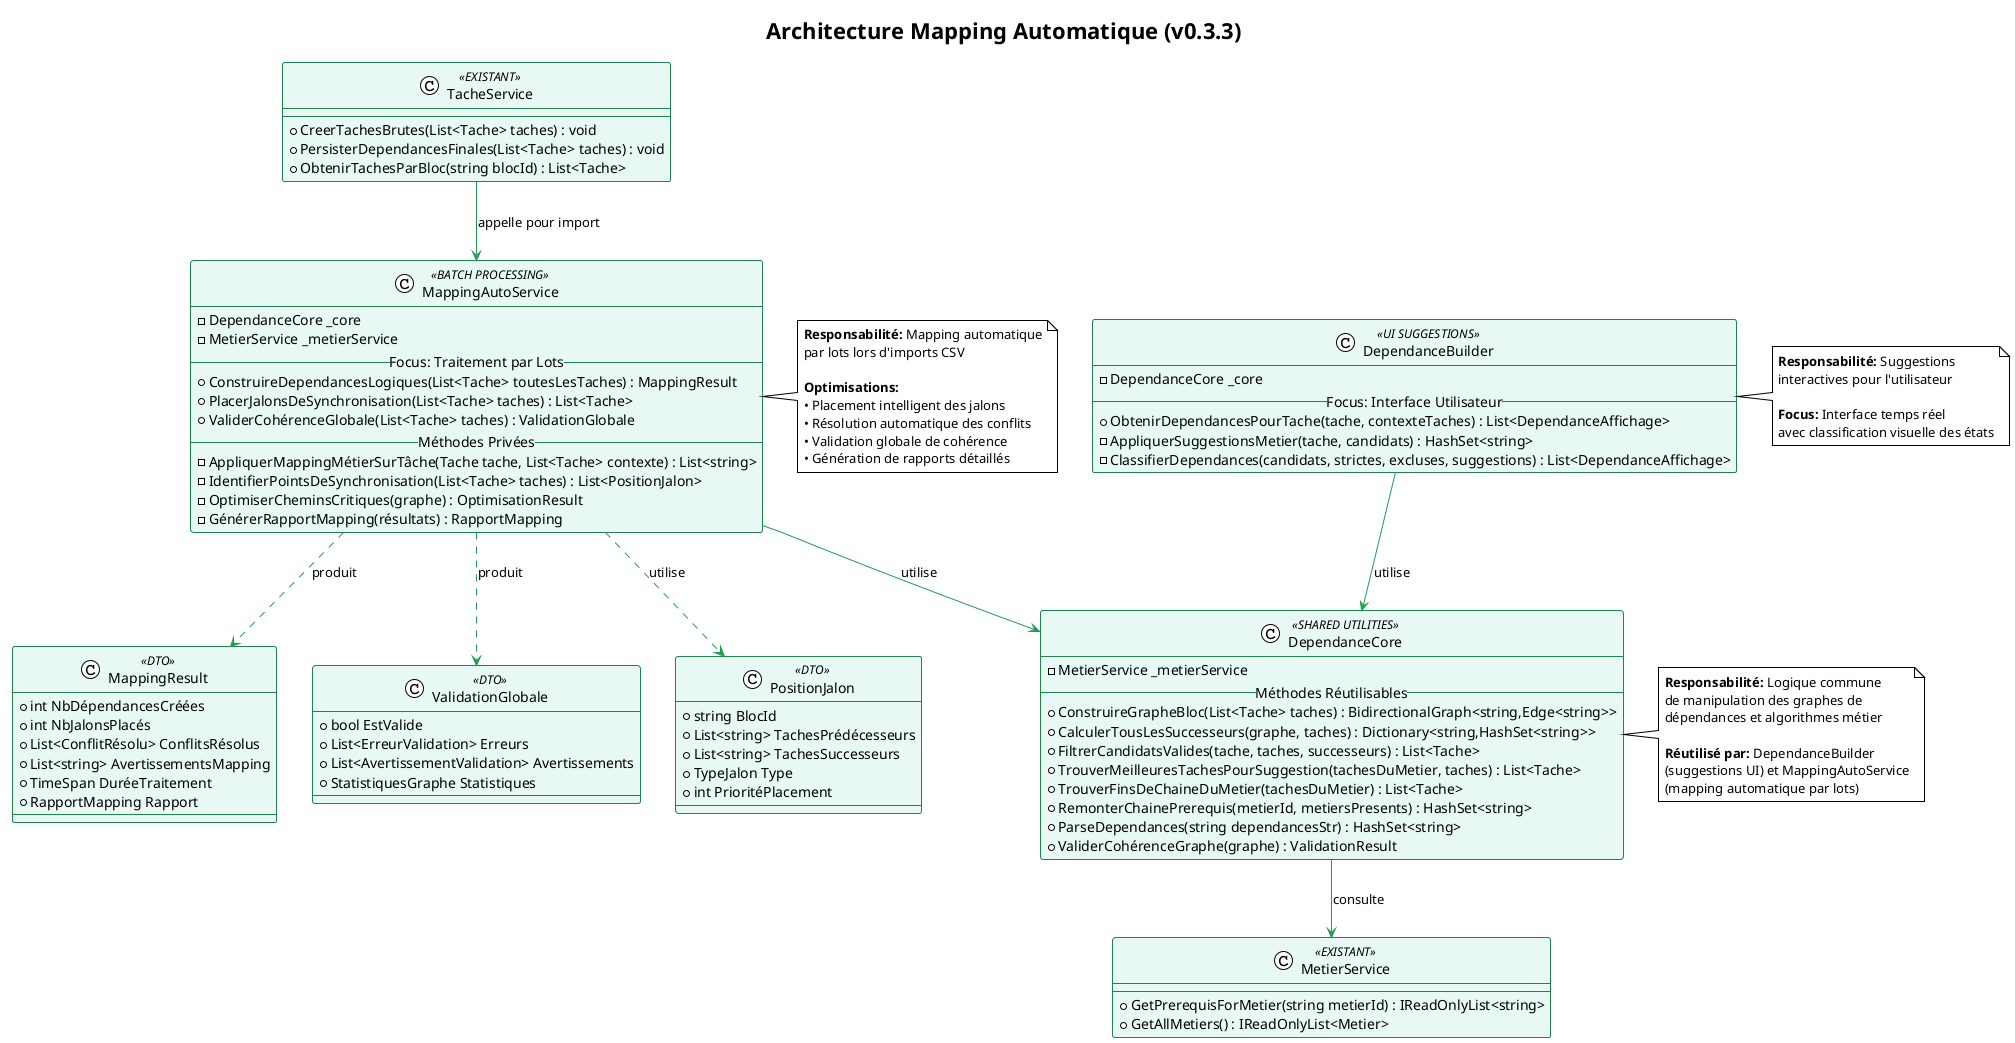 @startuml
!theme plain
skinparam class {
  borderColor #1E8449
  backgroundColor #E8F8F5
  arrowColor #239B56
}

title Architecture Mapping Automatique (v0.3.3)

' ================================================
' ===              CORE COMMUN                  ===
' ================================================
class DependanceCore <<SHARED UTILITIES>> {
  -MetierService _metierService
  __Méthodes Réutilisables__
  +ConstruireGrapheBloc(List<Tache> taches) : BidirectionalGraph<string,Edge<string>>
  +CalculerTousLesSuccesseurs(graphe, taches) : Dictionary<string,HashSet<string>>
  +FiltrerCandidatsValides(tache, taches, successeurs) : List<Tache>
  +TrouverMeilleuresTachesPourSuggestion(tachesDuMetier, taches) : List<Tache>
  +TrouverFinsDeChaineDuMetier(tachesDuMetier) : List<Tache>
  +RemonterChainePrerequis(metierId, metiersPresents) : HashSet<string>
  +ParseDependances(string dependancesStr) : HashSet<string>
  +ValiderCohérenceGraphe(graphe) : ValidationResult
}

' ================================================
' ===          SERVICES SPÉCIALISÉS             ===
' ================================================
class DependanceBuilder <<UI SUGGESTIONS>> {
  -DependanceCore _core
  __Focus: Interface Utilisateur__
  +ObtenirDependancesPourTache(tache, contexteTaches) : List<DependanceAffichage>
  -AppliquerSuggestionsMetier(tache, candidats) : HashSet<string>
  -ClassifierDependances(candidats, strictes, excluses, suggestions) : List<DependanceAffichage>
}

class MappingAutoService <<BATCH PROCESSING>> {
  -DependanceCore _core
  -MetierService _metierService
  __Focus: Traitement par Lots__
  +ConstruireDependancesLogiques(List<Tache> toutesLesTaches) : MappingResult
  +PlacerJalonsDeSynchronisation(List<Tache> taches) : List<Tache>
  +ValiderCohérenceGlobale(List<Tache> taches) : ValidationGlobale
  __Méthodes Privées__
  -AppliquerMappingMétierSurTâche(Tache tache, List<Tache> contexte) : List<string>
  -IdentifierPointsDeSynchronisation(List<Tache> taches) : List<PositionJalon>
  -OptimiserCheminsCritiques(graphe) : OptimisationResult
  -GénérerRapportMapping(résultats) : RapportMapping
}

' ================================================
' ===              CLASSES DTO                  ===
' ================================================
class MappingResult <<DTO>> {
  +int NbDépendancesCréées
  +int NbJalonsPlacés  
  +List<ConflitRésolu> ConflitsRésolus
  +List<string> AvertissementsMapping
  +TimeSpan DuréeTraitement
  +RapportMapping Rapport
}

class ValidationGlobale <<DTO>> {
  +bool EstValide
  +List<ErreurValidation> Erreurs
  +List<AvertissementValidation> Avertissements
  +StatistiquesGraphe Statistiques
}

class PositionJalon <<DTO>> {
  +string BlocId
  +List<string> TachesPrédécesseurs
  +List<string> TachesSuccesseurs
  +TypeJalon Type
  +int PrioritéPlacement
}

' ================================================
' ===          SERVICES EXISTANTS               ===
' ================================================
class MetierService <<EXISTANT>> {
  +GetPrerequisForMetier(string metierId) : IReadOnlyList<string>
  +GetAllMetiers() : IReadOnlyList<Metier>
}

class TacheService <<EXISTANT>> {
  +CreerTachesBrutes(List<Tache> taches) : void
  +PersisterDependancesFinales(List<Tache> taches) : void
  +ObtenirTachesParBloc(string blocId) : List<Tache>
}

' ================================================
' ===              RELATIONS                     ===
' ================================================
DependanceBuilder --> DependanceCore : utilise
MappingAutoService --> DependanceCore : utilise
DependanceCore --> MetierService : consulte

MappingAutoService ..> MappingResult : produit
MappingAutoService ..> ValidationGlobale : produit
MappingAutoService ..> PositionJalon : utilise

TacheService --> MappingAutoService : appelle pour import

note right of DependanceCore
  <b>Responsabilité:</b> Logique commune
  de manipulation des graphes de 
  dépendances et algorithmes métier
  
  <b>Réutilisé par:</b> DependanceBuilder
  (suggestions UI) et MappingAutoService
  (mapping automatique par lots)
end note

note right of MappingAutoService
  <b>Responsabilité:</b> Mapping automatique
  par lots lors d'imports CSV
  
  <b>Optimisations:</b>
  • Placement intelligent des jalons
  • Résolution automatique des conflits
  • Validation globale de cohérence
  • Génération de rapports détaillés
end note

note right of DependanceBuilder
  <b>Responsabilité:</b> Suggestions
  interactives pour l'utilisateur
  
  <b>Focus:</b> Interface temps réel
  avec classification visuelle des états
end note

@enduml